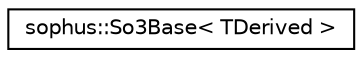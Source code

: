 digraph "Graphical Class Hierarchy"
{
 // LATEX_PDF_SIZE
  edge [fontname="Helvetica",fontsize="10",labelfontname="Helvetica",labelfontsize="10"];
  node [fontname="Helvetica",fontsize="10",shape=record];
  rankdir="LR";
  Node0 [label="sophus::So3Base\< TDerived \>",height=0.2,width=0.4,color="black", fillcolor="white", style="filled",URL="$classsophus_1_1_so3_base.html",tooltip="So3 base type - implements So3 class but is storage agnostic."];
}
